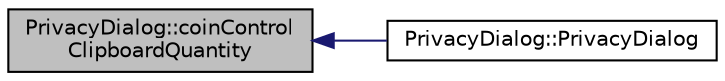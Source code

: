 digraph "PrivacyDialog::coinControlClipboardQuantity"
{
  edge [fontname="Helvetica",fontsize="10",labelfontname="Helvetica",labelfontsize="10"];
  node [fontname="Helvetica",fontsize="10",shape=record];
  rankdir="LR";
  Node248 [label="PrivacyDialog::coinControl\lClipboardQuantity",height=0.2,width=0.4,color="black", fillcolor="grey75", style="filled", fontcolor="black"];
  Node248 -> Node249 [dir="back",color="midnightblue",fontsize="10",style="solid",fontname="Helvetica"];
  Node249 [label="PrivacyDialog::PrivacyDialog",height=0.2,width=0.4,color="black", fillcolor="white", style="filled",URL="$class_privacy_dialog.html#ab7308b7ed5782dfa26fb1f216385207c"];
}
